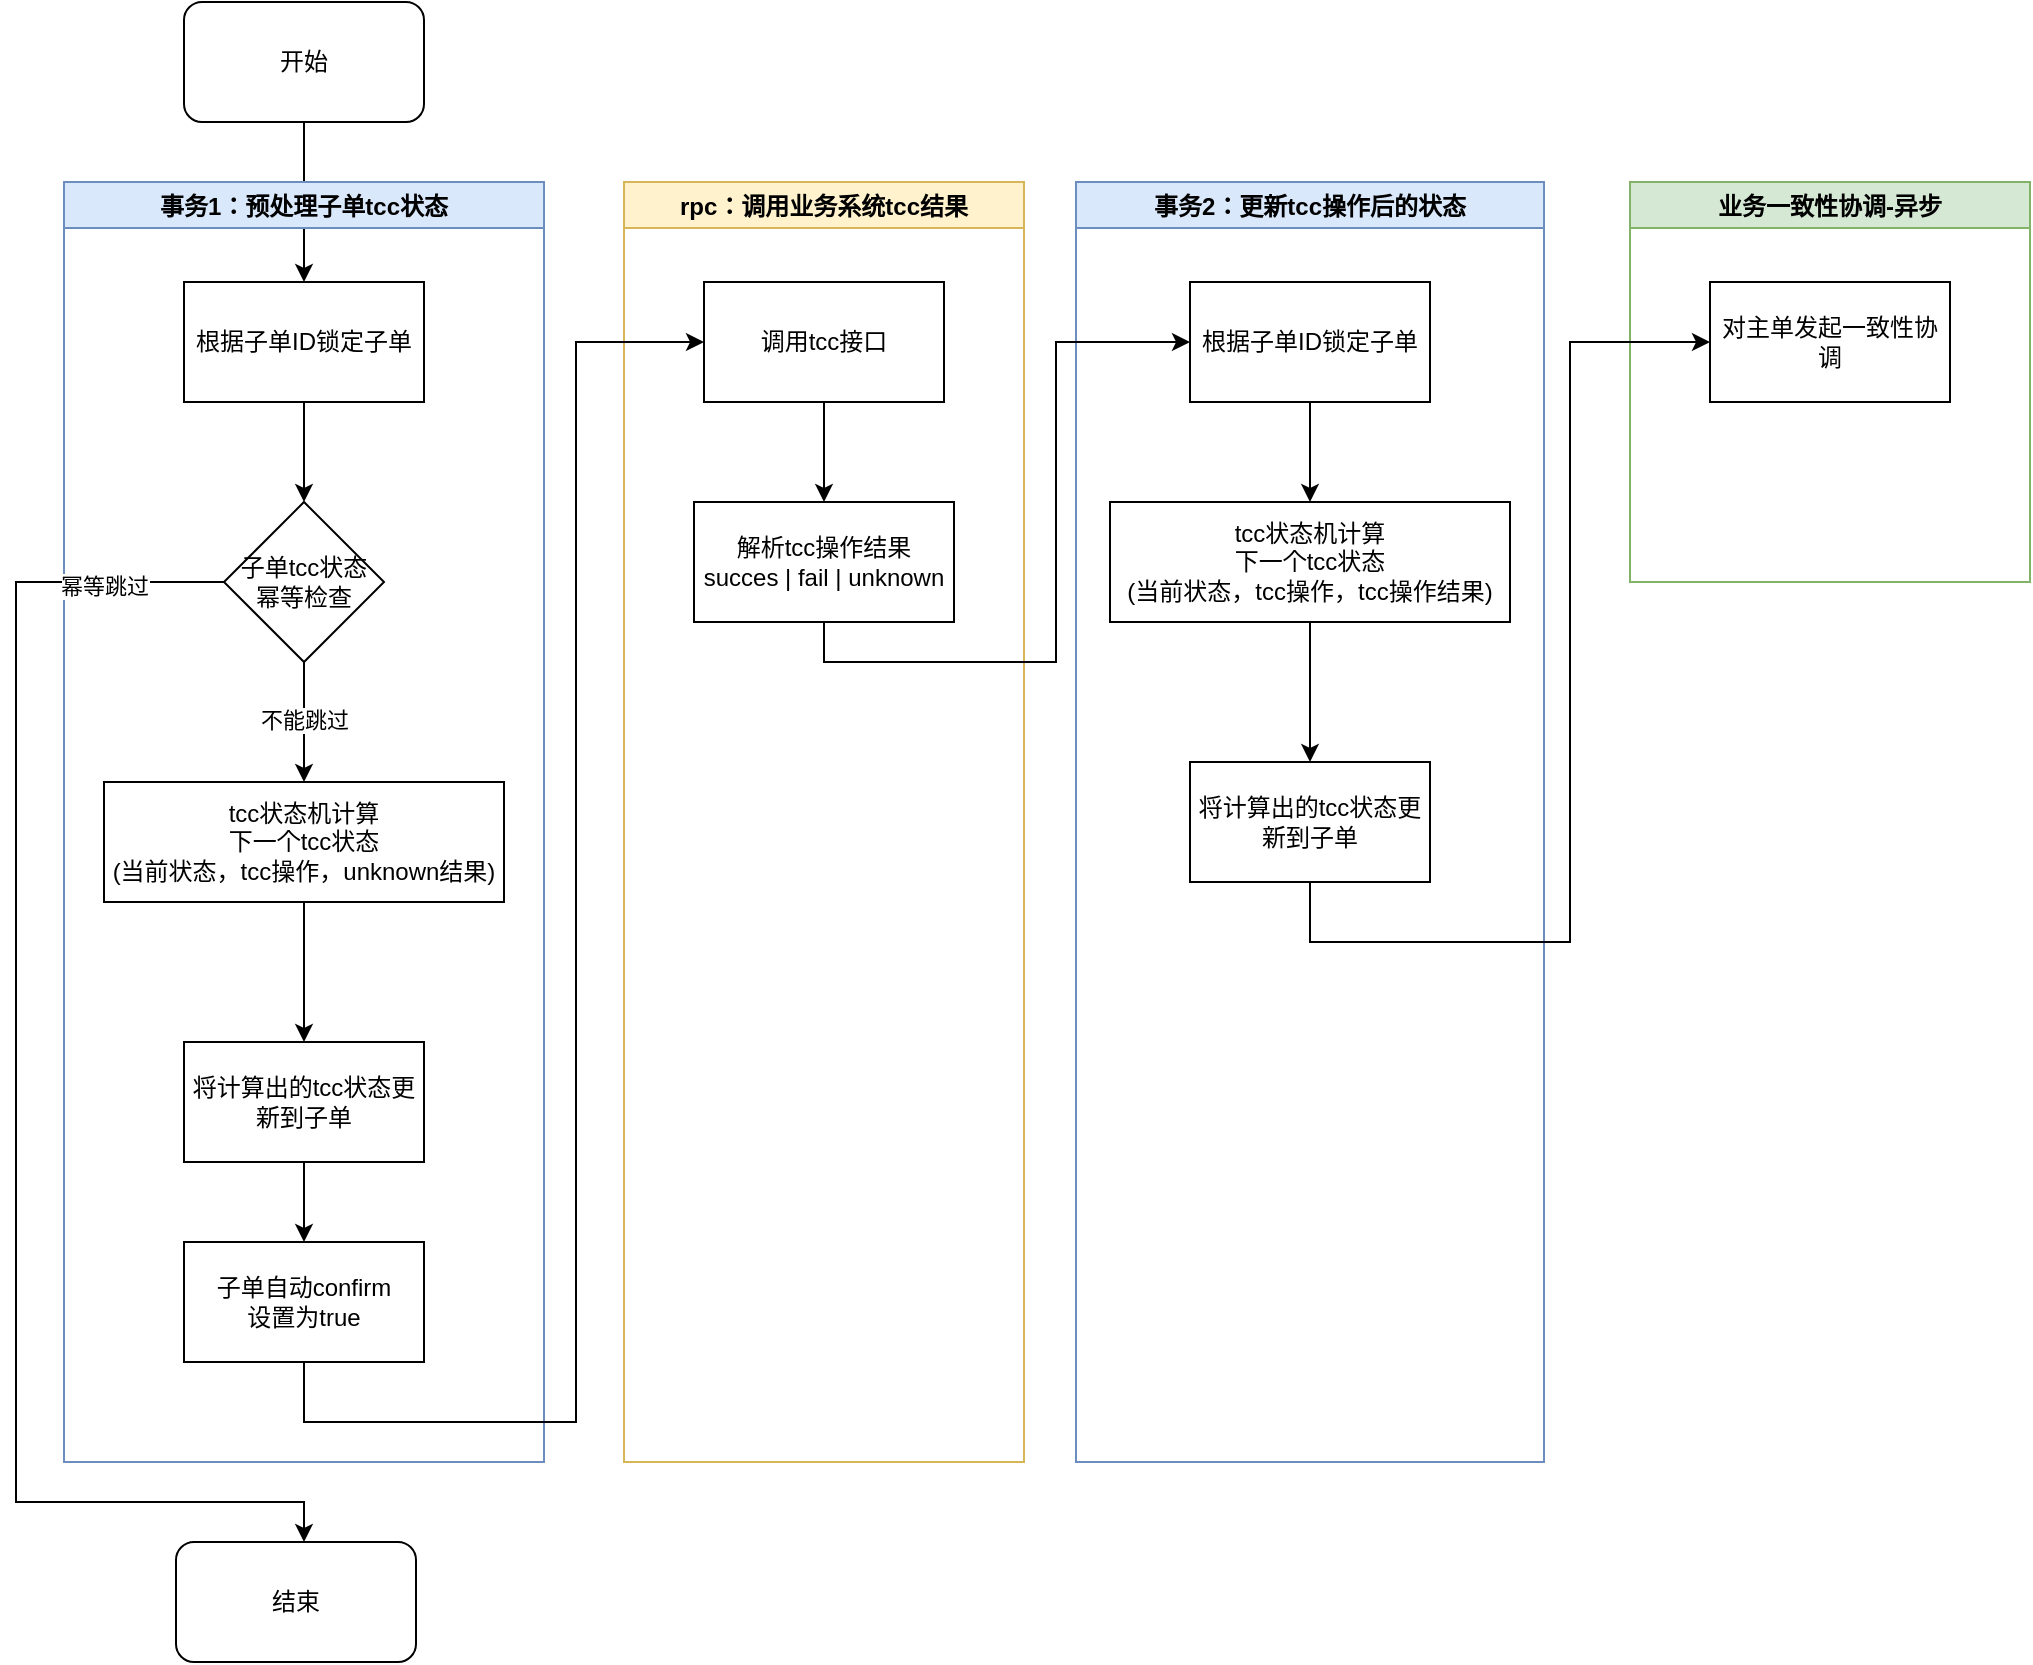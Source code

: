<mxfile version="20.2.7" type="github">
  <diagram id="NmENcyWyUuuAA7Jg1kr3" name="第 1 页">
    <mxGraphModel dx="1298" dy="834" grid="1" gridSize="10" guides="1" tooltips="1" connect="1" arrows="1" fold="1" page="1" pageScale="1" pageWidth="827" pageHeight="1169" math="0" shadow="0">
      <root>
        <mxCell id="0" />
        <mxCell id="1" parent="0" />
        <mxCell id="DWvgcuhFIjDn6s-qHkVy-9" style="edgeStyle=orthogonalEdgeStyle;rounded=0;orthogonalLoop=1;jettySize=auto;html=1;entryX=0.5;entryY=0;entryDx=0;entryDy=0;" edge="1" parent="1" source="DWvgcuhFIjDn6s-qHkVy-1" target="DWvgcuhFIjDn6s-qHkVy-4">
          <mxGeometry relative="1" as="geometry" />
        </mxCell>
        <mxCell id="DWvgcuhFIjDn6s-qHkVy-1" value="开始" style="rounded=1;whiteSpace=wrap;html=1;" vertex="1" parent="1">
          <mxGeometry x="104" y="80" width="120" height="60" as="geometry" />
        </mxCell>
        <mxCell id="DWvgcuhFIjDn6s-qHkVy-2" value="事务1：预处理子单tcc状态" style="swimlane;fillColor=#dae8fc;strokeColor=#6c8ebf;" vertex="1" parent="1">
          <mxGeometry x="44" y="170" width="240" height="640" as="geometry" />
        </mxCell>
        <mxCell id="DWvgcuhFIjDn6s-qHkVy-10" style="edgeStyle=orthogonalEdgeStyle;rounded=0;orthogonalLoop=1;jettySize=auto;html=1;" edge="1" parent="DWvgcuhFIjDn6s-qHkVy-2" source="DWvgcuhFIjDn6s-qHkVy-4" target="DWvgcuhFIjDn6s-qHkVy-5">
          <mxGeometry relative="1" as="geometry" />
        </mxCell>
        <mxCell id="DWvgcuhFIjDn6s-qHkVy-4" value="根据子单ID锁定子单" style="rounded=0;whiteSpace=wrap;html=1;" vertex="1" parent="DWvgcuhFIjDn6s-qHkVy-2">
          <mxGeometry x="60" y="50" width="120" height="60" as="geometry" />
        </mxCell>
        <mxCell id="DWvgcuhFIjDn6s-qHkVy-11" style="edgeStyle=orthogonalEdgeStyle;rounded=0;orthogonalLoop=1;jettySize=auto;html=1;entryX=0.5;entryY=0;entryDx=0;entryDy=0;" edge="1" parent="DWvgcuhFIjDn6s-qHkVy-2" source="DWvgcuhFIjDn6s-qHkVy-5" target="DWvgcuhFIjDn6s-qHkVy-6">
          <mxGeometry relative="1" as="geometry" />
        </mxCell>
        <mxCell id="DWvgcuhFIjDn6s-qHkVy-33" value="不能跳过" style="edgeLabel;html=1;align=center;verticalAlign=middle;resizable=0;points=[];" vertex="1" connectable="0" parent="DWvgcuhFIjDn6s-qHkVy-11">
          <mxGeometry x="-0.033" relative="1" as="geometry">
            <mxPoint as="offset" />
          </mxGeometry>
        </mxCell>
        <mxCell id="DWvgcuhFIjDn6s-qHkVy-5" value="子单tcc状态&lt;br&gt;幂等检查" style="rhombus;whiteSpace=wrap;html=1;" vertex="1" parent="DWvgcuhFIjDn6s-qHkVy-2">
          <mxGeometry x="80" y="160" width="80" height="80" as="geometry" />
        </mxCell>
        <mxCell id="DWvgcuhFIjDn6s-qHkVy-12" style="edgeStyle=orthogonalEdgeStyle;rounded=0;orthogonalLoop=1;jettySize=auto;html=1;entryX=0.5;entryY=0;entryDx=0;entryDy=0;" edge="1" parent="DWvgcuhFIjDn6s-qHkVy-2" source="DWvgcuhFIjDn6s-qHkVy-6" target="DWvgcuhFIjDn6s-qHkVy-7">
          <mxGeometry relative="1" as="geometry" />
        </mxCell>
        <mxCell id="DWvgcuhFIjDn6s-qHkVy-6" value="tcc状态机计算&lt;br&gt;下一个tcc状态&lt;br&gt;(当前状态，tcc操作，unknown结果)" style="rounded=0;whiteSpace=wrap;html=1;" vertex="1" parent="DWvgcuhFIjDn6s-qHkVy-2">
          <mxGeometry x="20" y="300" width="200" height="60" as="geometry" />
        </mxCell>
        <mxCell id="DWvgcuhFIjDn6s-qHkVy-35" style="edgeStyle=orthogonalEdgeStyle;rounded=0;orthogonalLoop=1;jettySize=auto;html=1;entryX=0.5;entryY=0;entryDx=0;entryDy=0;" edge="1" parent="DWvgcuhFIjDn6s-qHkVy-2" source="DWvgcuhFIjDn6s-qHkVy-7" target="DWvgcuhFIjDn6s-qHkVy-34">
          <mxGeometry relative="1" as="geometry" />
        </mxCell>
        <mxCell id="DWvgcuhFIjDn6s-qHkVy-7" value="将计算出的tcc状态更新到子单" style="rounded=0;whiteSpace=wrap;html=1;" vertex="1" parent="DWvgcuhFIjDn6s-qHkVy-2">
          <mxGeometry x="60" y="430" width="120" height="60" as="geometry" />
        </mxCell>
        <mxCell id="DWvgcuhFIjDn6s-qHkVy-34" value="子单自动confirm&lt;br&gt;设置为true" style="rounded=0;whiteSpace=wrap;html=1;" vertex="1" parent="DWvgcuhFIjDn6s-qHkVy-2">
          <mxGeometry x="60" y="530" width="120" height="60" as="geometry" />
        </mxCell>
        <mxCell id="DWvgcuhFIjDn6s-qHkVy-8" value="rpc：调用业务系统tcc结果" style="swimlane;fillColor=#fff2cc;strokeColor=#d6b656;" vertex="1" parent="1">
          <mxGeometry x="324" y="170" width="200" height="640" as="geometry" />
        </mxCell>
        <mxCell id="DWvgcuhFIjDn6s-qHkVy-25" style="edgeStyle=orthogonalEdgeStyle;rounded=0;orthogonalLoop=1;jettySize=auto;html=1;entryX=0.5;entryY=0;entryDx=0;entryDy=0;" edge="1" parent="DWvgcuhFIjDn6s-qHkVy-8" source="DWvgcuhFIjDn6s-qHkVy-14" target="DWvgcuhFIjDn6s-qHkVy-22">
          <mxGeometry relative="1" as="geometry" />
        </mxCell>
        <mxCell id="DWvgcuhFIjDn6s-qHkVy-14" value="调用tcc接口" style="rounded=0;whiteSpace=wrap;html=1;" vertex="1" parent="DWvgcuhFIjDn6s-qHkVy-8">
          <mxGeometry x="40" y="50" width="120" height="60" as="geometry" />
        </mxCell>
        <mxCell id="DWvgcuhFIjDn6s-qHkVy-22" value="解析tcc操作结果&lt;br&gt;succes | fail | unknown" style="rounded=0;whiteSpace=wrap;html=1;" vertex="1" parent="DWvgcuhFIjDn6s-qHkVy-8">
          <mxGeometry x="35" y="160" width="130" height="60" as="geometry" />
        </mxCell>
        <mxCell id="DWvgcuhFIjDn6s-qHkVy-13" value="事务2：更新tcc操作后的状态" style="swimlane;fillColor=#dae8fc;strokeColor=#6c8ebf;" vertex="1" parent="1">
          <mxGeometry x="550" y="170" width="234" height="640" as="geometry" />
        </mxCell>
        <mxCell id="DWvgcuhFIjDn6s-qHkVy-26" style="edgeStyle=orthogonalEdgeStyle;rounded=0;orthogonalLoop=1;jettySize=auto;html=1;entryX=0.5;entryY=0;entryDx=0;entryDy=0;" edge="1" parent="DWvgcuhFIjDn6s-qHkVy-13" source="DWvgcuhFIjDn6s-qHkVy-15" target="DWvgcuhFIjDn6s-qHkVy-18">
          <mxGeometry relative="1" as="geometry" />
        </mxCell>
        <mxCell id="DWvgcuhFIjDn6s-qHkVy-15" value="根据子单ID锁定子单" style="rounded=0;whiteSpace=wrap;html=1;" vertex="1" parent="DWvgcuhFIjDn6s-qHkVy-13">
          <mxGeometry x="57" y="50" width="120" height="60" as="geometry" />
        </mxCell>
        <mxCell id="DWvgcuhFIjDn6s-qHkVy-21" style="edgeStyle=orthogonalEdgeStyle;rounded=0;orthogonalLoop=1;jettySize=auto;html=1;entryX=0.5;entryY=0;entryDx=0;entryDy=0;" edge="1" parent="DWvgcuhFIjDn6s-qHkVy-13" source="DWvgcuhFIjDn6s-qHkVy-18" target="DWvgcuhFIjDn6s-qHkVy-20">
          <mxGeometry relative="1" as="geometry" />
        </mxCell>
        <mxCell id="DWvgcuhFIjDn6s-qHkVy-18" value="tcc状态机计算&lt;br&gt;下一个tcc状态&lt;br&gt;(当前状态，tcc操作，tcc操作结果)" style="rounded=0;whiteSpace=wrap;html=1;" vertex="1" parent="DWvgcuhFIjDn6s-qHkVy-13">
          <mxGeometry x="17" y="160" width="200" height="60" as="geometry" />
        </mxCell>
        <mxCell id="DWvgcuhFIjDn6s-qHkVy-20" value="将计算出的tcc状态更新到子单" style="rounded=0;whiteSpace=wrap;html=1;" vertex="1" parent="DWvgcuhFIjDn6s-qHkVy-13">
          <mxGeometry x="57" y="290" width="120" height="60" as="geometry" />
        </mxCell>
        <mxCell id="DWvgcuhFIjDn6s-qHkVy-24" style="edgeStyle=orthogonalEdgeStyle;rounded=0;orthogonalLoop=1;jettySize=auto;html=1;entryX=0;entryY=0.5;entryDx=0;entryDy=0;" edge="1" parent="1" source="DWvgcuhFIjDn6s-qHkVy-22" target="DWvgcuhFIjDn6s-qHkVy-15">
          <mxGeometry relative="1" as="geometry">
            <Array as="points">
              <mxPoint x="424" y="410" />
              <mxPoint x="540" y="410" />
              <mxPoint x="540" y="250" />
            </Array>
          </mxGeometry>
        </mxCell>
        <mxCell id="DWvgcuhFIjDn6s-qHkVy-27" value="业务一致性协调-异步" style="swimlane;fillColor=#d5e8d4;strokeColor=#82b366;" vertex="1" parent="1">
          <mxGeometry x="827" y="170" width="200" height="200" as="geometry" />
        </mxCell>
        <mxCell id="DWvgcuhFIjDn6s-qHkVy-28" value="对主单发起一致性协调" style="rounded=0;whiteSpace=wrap;html=1;" vertex="1" parent="DWvgcuhFIjDn6s-qHkVy-27">
          <mxGeometry x="40" y="50" width="120" height="60" as="geometry" />
        </mxCell>
        <mxCell id="DWvgcuhFIjDn6s-qHkVy-29" style="edgeStyle=orthogonalEdgeStyle;rounded=0;orthogonalLoop=1;jettySize=auto;html=1;entryX=0;entryY=0.5;entryDx=0;entryDy=0;" edge="1" parent="1" source="DWvgcuhFIjDn6s-qHkVy-20" target="DWvgcuhFIjDn6s-qHkVy-28">
          <mxGeometry relative="1" as="geometry">
            <Array as="points">
              <mxPoint x="667" y="550" />
              <mxPoint x="797" y="550" />
              <mxPoint x="797" y="250" />
            </Array>
          </mxGeometry>
        </mxCell>
        <mxCell id="DWvgcuhFIjDn6s-qHkVy-30" value="结束" style="rounded=1;whiteSpace=wrap;html=1;" vertex="1" parent="1">
          <mxGeometry x="100" y="850" width="120" height="60" as="geometry" />
        </mxCell>
        <mxCell id="DWvgcuhFIjDn6s-qHkVy-31" style="edgeStyle=orthogonalEdgeStyle;rounded=0;orthogonalLoop=1;jettySize=auto;html=1;" edge="1" parent="1" source="DWvgcuhFIjDn6s-qHkVy-5" target="DWvgcuhFIjDn6s-qHkVy-30">
          <mxGeometry relative="1" as="geometry">
            <Array as="points">
              <mxPoint x="20" y="370" />
              <mxPoint x="20" y="830" />
              <mxPoint x="164" y="830" />
            </Array>
          </mxGeometry>
        </mxCell>
        <mxCell id="DWvgcuhFIjDn6s-qHkVy-32" value="幂等跳过" style="edgeLabel;html=1;align=center;verticalAlign=middle;resizable=0;points=[];" vertex="1" connectable="0" parent="DWvgcuhFIjDn6s-qHkVy-31">
          <mxGeometry x="-0.834" y="2" relative="1" as="geometry">
            <mxPoint as="offset" />
          </mxGeometry>
        </mxCell>
        <mxCell id="DWvgcuhFIjDn6s-qHkVy-36" style="edgeStyle=orthogonalEdgeStyle;rounded=0;orthogonalLoop=1;jettySize=auto;html=1;entryX=0;entryY=0.5;entryDx=0;entryDy=0;" edge="1" parent="1" source="DWvgcuhFIjDn6s-qHkVy-34" target="DWvgcuhFIjDn6s-qHkVy-14">
          <mxGeometry relative="1" as="geometry">
            <Array as="points">
              <mxPoint x="164" y="790" />
              <mxPoint x="300" y="790" />
              <mxPoint x="300" y="250" />
            </Array>
          </mxGeometry>
        </mxCell>
      </root>
    </mxGraphModel>
  </diagram>
</mxfile>
